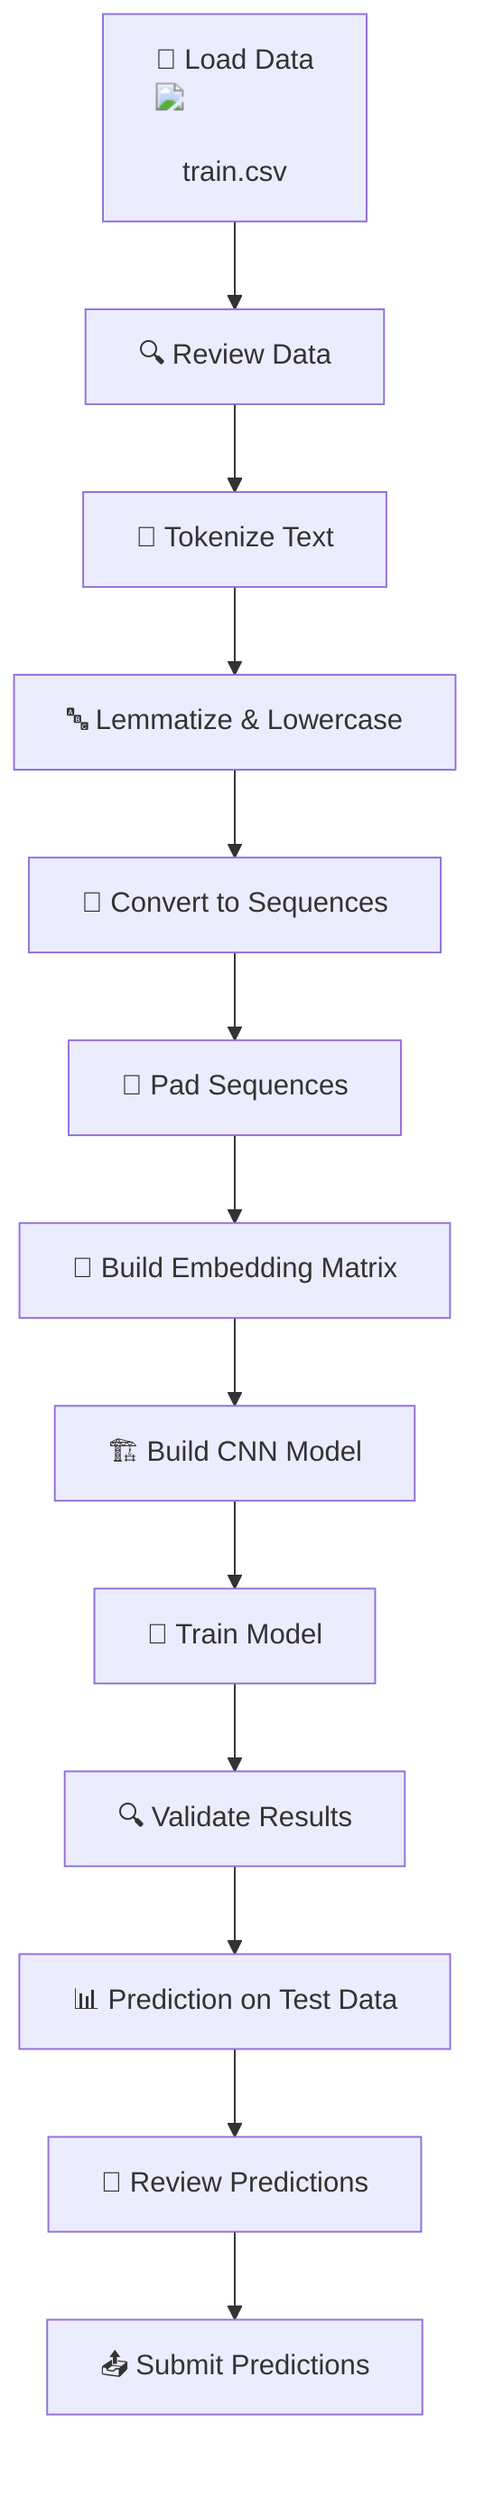 flowchart TD;
    A["📂 Load Data\n<img src='file.svg'/> <br/> train.csv"] --> B["🔍 Review Data"]
    B --> C["📝 Tokenize Text"]
    C --> D["🔤 Lemmatize & Lowercase"]
    D --> E["🔢 Convert to Sequences"]
    E --> F["📏 Pad Sequences"]
    F --> G["💾 Build Embedding Matrix"]
    G --> H["🏗️ Build CNN Model"]
    H --> I["🔄 Train Model"]
    I --> J["🔍 Validate Results"]
    J --> K["📊 Prediction on Test Data"]
    K --> L["📄 Review Predictions"]
    L --> M["📤 Submit Predictions"]